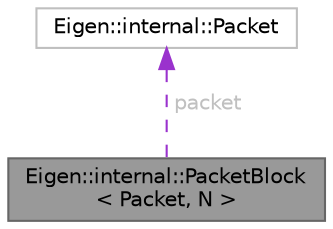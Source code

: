 digraph "Eigen::internal::PacketBlock&lt; Packet, N &gt;"
{
 // LATEX_PDF_SIZE
  bgcolor="transparent";
  edge [fontname=Helvetica,fontsize=10,labelfontname=Helvetica,labelfontsize=10];
  node [fontname=Helvetica,fontsize=10,shape=box,height=0.2,width=0.4];
  Node1 [id="Node000001",label="Eigen::internal::PacketBlock\l\< Packet, N \>",height=0.2,width=0.4,color="gray40", fillcolor="grey60", style="filled", fontcolor="black",tooltip=" "];
  Node2 -> Node1 [id="edge1_Node000001_Node000002",dir="back",color="darkorchid3",style="dashed",tooltip=" ",label=<<TABLE CELLBORDER="0" BORDER="0"><TR><TD VALIGN="top" ALIGN="LEFT" CELLPADDING="1" CELLSPACING="0">packet</TD></TR>
</TABLE>> ,fontcolor="grey" ];
  Node2 [id="Node000002",label="Eigen::internal::Packet",height=0.2,width=0.4,color="grey75", fillcolor="white", style="filled",URL="$unionEigen_1_1internal_1_1Packet.html",tooltip=" "];
}
